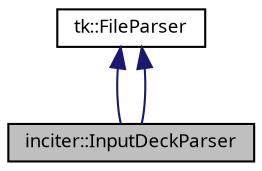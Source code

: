 digraph "inciter::InputDeckParser"
{
 // INTERACTIVE_SVG=YES
  bgcolor="transparent";
  edge [fontname="sans-serif",fontsize="9",labelfontname="sans-serif",labelfontsize="9"];
  node [fontname="sans-serif",fontsize="9",shape=record];
  Node1 [label="inciter::InputDeckParser",height=0.2,width=0.4,color="black", fillcolor="grey75", style="filled", fontcolor="black"];
  Node2 -> Node1 [dir="back",color="midnightblue",fontsize="9",style="solid",fontname="sans-serif"];
  Node2 [label="tk::FileParser",height=0.2,width=0.4,color="black",URL="$classtk_1_1_file_parser.html",tooltip="FileParser. "];
  Node2 -> Node1 [dir="back",color="midnightblue",fontsize="9",style="solid",fontname="sans-serif"];
}
